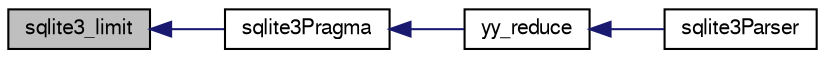 digraph "sqlite3_limit"
{
  edge [fontname="FreeSans",fontsize="10",labelfontname="FreeSans",labelfontsize="10"];
  node [fontname="FreeSans",fontsize="10",shape=record];
  rankdir="LR";
  Node39799 [label="sqlite3_limit",height=0.2,width=0.4,color="black", fillcolor="grey75", style="filled", fontcolor="black"];
  Node39799 -> Node39800 [dir="back",color="midnightblue",fontsize="10",style="solid",fontname="FreeSans"];
  Node39800 [label="sqlite3Pragma",height=0.2,width=0.4,color="black", fillcolor="white", style="filled",URL="$sqlite3_8c.html#a111391370f58f8e6a6eca51fd34d62ed"];
  Node39800 -> Node39801 [dir="back",color="midnightblue",fontsize="10",style="solid",fontname="FreeSans"];
  Node39801 [label="yy_reduce",height=0.2,width=0.4,color="black", fillcolor="white", style="filled",URL="$sqlite3_8c.html#a7c419a9b25711c666a9a2449ef377f14"];
  Node39801 -> Node39802 [dir="back",color="midnightblue",fontsize="10",style="solid",fontname="FreeSans"];
  Node39802 [label="sqlite3Parser",height=0.2,width=0.4,color="black", fillcolor="white", style="filled",URL="$sqlite3_8c.html#a0327d71a5fabe0b6a343d78a2602e72a"];
}
